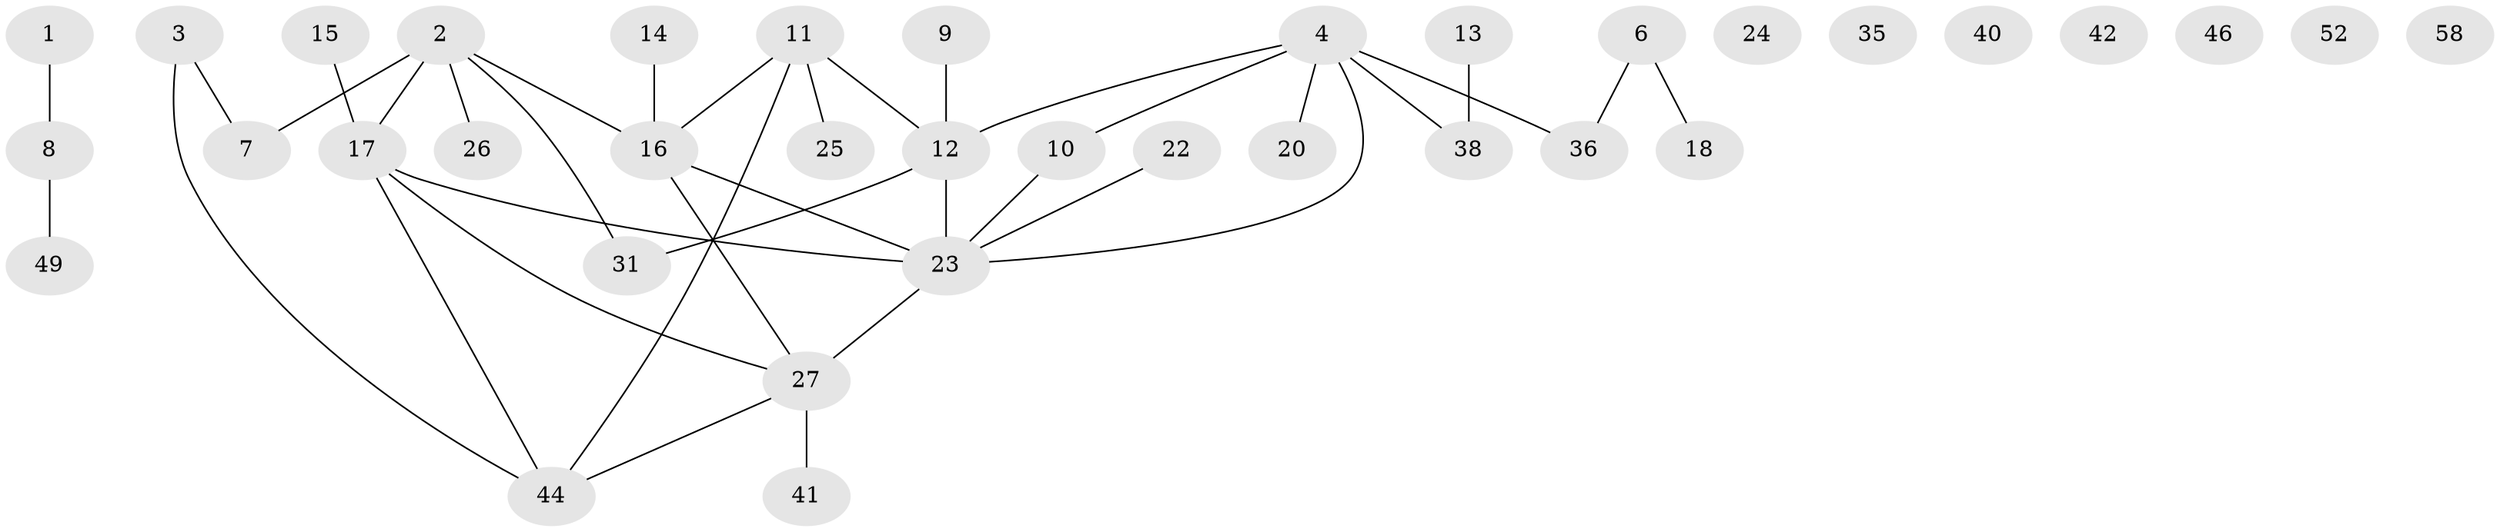 // original degree distribution, {1: 0.3114754098360656, 3: 0.16393442622950818, 6: 0.01639344262295082, 7: 0.01639344262295082, 2: 0.2459016393442623, 4: 0.11475409836065574, 5: 0.03278688524590164, 0: 0.09836065573770492}
// Generated by graph-tools (version 1.1) at 2025/16/03/04/25 18:16:36]
// undirected, 36 vertices, 37 edges
graph export_dot {
graph [start="1"]
  node [color=gray90,style=filled];
  1;
  2 [super="+5"];
  3 [super="+37"];
  4 [super="+45+34+48+32"];
  6;
  7;
  8;
  9;
  10;
  11;
  12 [super="+21"];
  13;
  14;
  15;
  16 [super="+33"];
  17 [super="+19"];
  18;
  20;
  22;
  23 [super="+39+43"];
  24 [super="+57"];
  25;
  26;
  27 [super="+30+51"];
  31;
  35;
  36;
  38;
  40;
  41;
  42;
  44 [super="+61"];
  46;
  49;
  52;
  58;
  1 -- 8;
  2 -- 26;
  2 -- 31;
  2 -- 16;
  2 -- 17 [weight=3];
  2 -- 7;
  3 -- 7;
  3 -- 44;
  4 -- 10;
  4 -- 20;
  4 -- 38;
  4 -- 12;
  4 -- 36;
  4 -- 23;
  6 -- 18;
  6 -- 36;
  8 -- 49;
  9 -- 12;
  10 -- 23;
  11 -- 12;
  11 -- 25;
  11 -- 44;
  11 -- 16;
  12 -- 23;
  12 -- 31;
  13 -- 38;
  14 -- 16;
  15 -- 17;
  16 -- 23;
  16 -- 27;
  17 -- 27 [weight=2];
  17 -- 44;
  17 -- 23;
  22 -- 23;
  23 -- 27;
  27 -- 41;
  27 -- 44;
}

